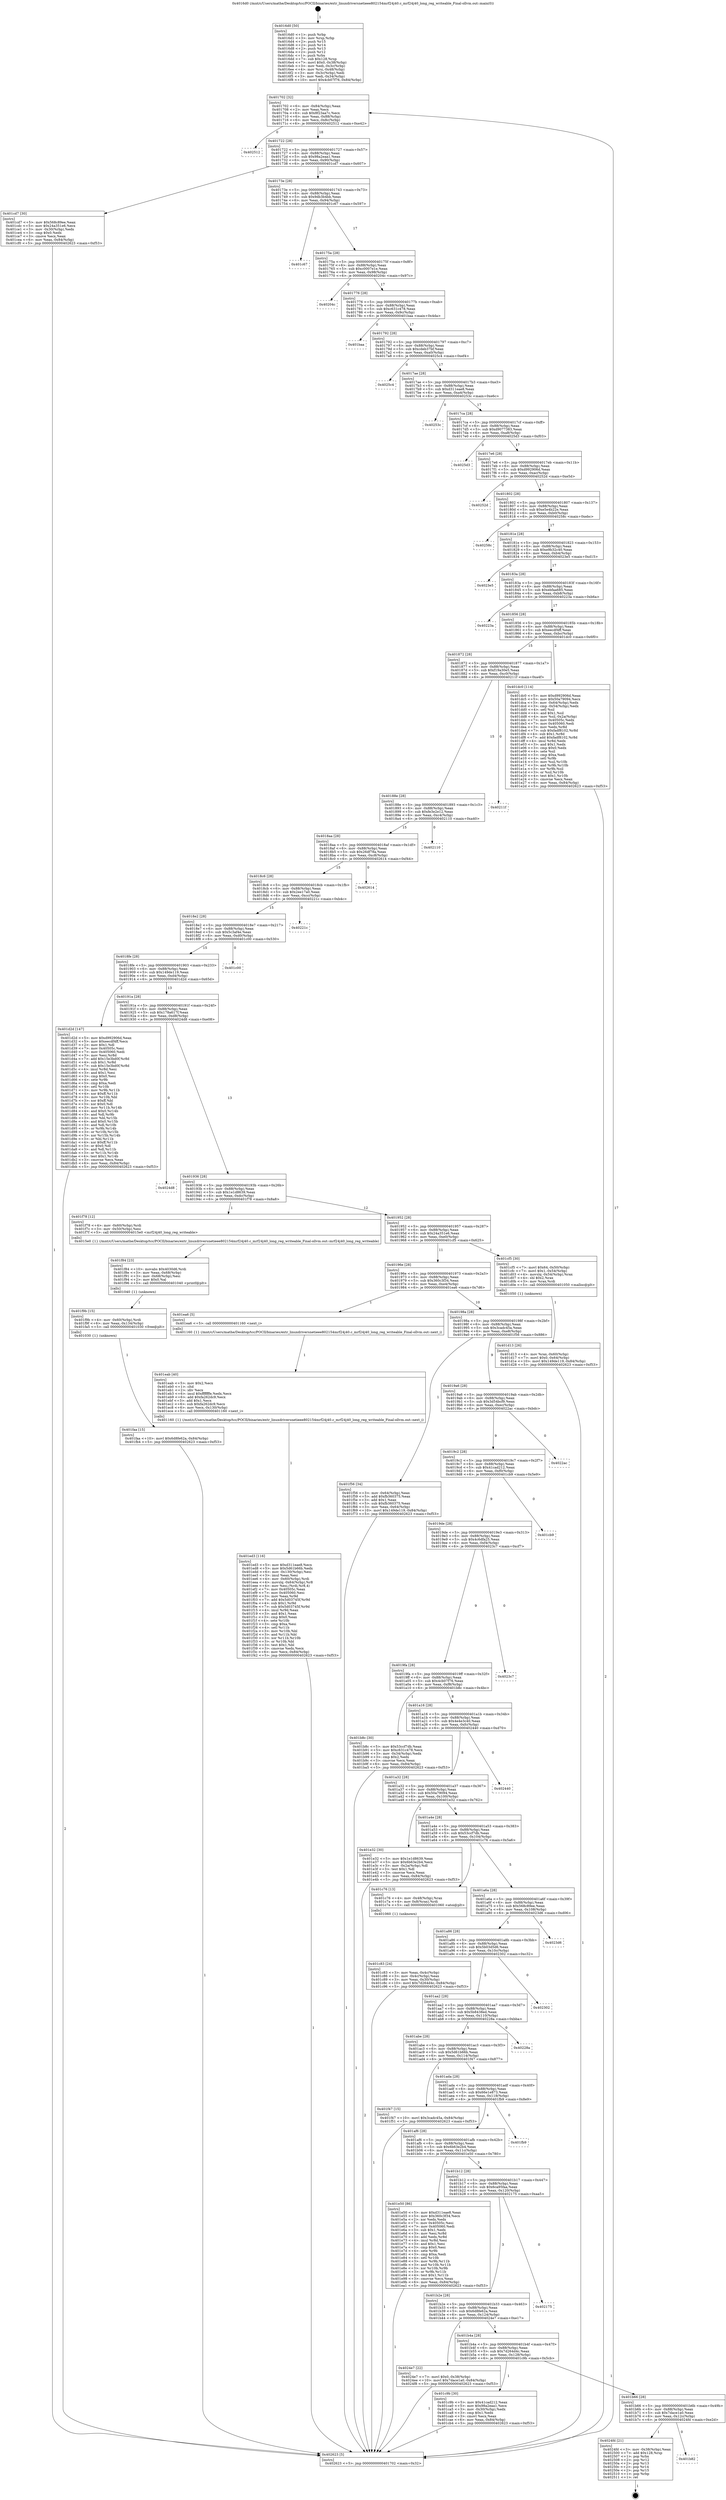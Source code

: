 digraph "0x4016d0" {
  label = "0x4016d0 (/mnt/c/Users/mathe/Desktop/tcc/POCII/binaries/extr_linuxdriversnetieee802154mrf24j40.c_mrf24j40_long_reg_writeable_Final-ollvm.out::main(0))"
  labelloc = "t"
  node[shape=record]

  Entry [label="",width=0.3,height=0.3,shape=circle,fillcolor=black,style=filled]
  "0x401702" [label="{
     0x401702 [32]\l
     | [instrs]\l
     &nbsp;&nbsp;0x401702 \<+6\>: mov -0x84(%rbp),%eax\l
     &nbsp;&nbsp;0x401708 \<+2\>: mov %eax,%ecx\l
     &nbsp;&nbsp;0x40170a \<+6\>: sub $0x8f23aa7c,%ecx\l
     &nbsp;&nbsp;0x401710 \<+6\>: mov %eax,-0x88(%rbp)\l
     &nbsp;&nbsp;0x401716 \<+6\>: mov %ecx,-0x8c(%rbp)\l
     &nbsp;&nbsp;0x40171c \<+6\>: je 0000000000402512 \<main+0xe42\>\l
  }"]
  "0x402512" [label="{
     0x402512\l
  }", style=dashed]
  "0x401722" [label="{
     0x401722 [28]\l
     | [instrs]\l
     &nbsp;&nbsp;0x401722 \<+5\>: jmp 0000000000401727 \<main+0x57\>\l
     &nbsp;&nbsp;0x401727 \<+6\>: mov -0x88(%rbp),%eax\l
     &nbsp;&nbsp;0x40172d \<+5\>: sub $0x98a2eaa1,%eax\l
     &nbsp;&nbsp;0x401732 \<+6\>: mov %eax,-0x90(%rbp)\l
     &nbsp;&nbsp;0x401738 \<+6\>: je 0000000000401cd7 \<main+0x607\>\l
  }"]
  Exit [label="",width=0.3,height=0.3,shape=circle,fillcolor=black,style=filled,peripheries=2]
  "0x401cd7" [label="{
     0x401cd7 [30]\l
     | [instrs]\l
     &nbsp;&nbsp;0x401cd7 \<+5\>: mov $0x568c89ee,%eax\l
     &nbsp;&nbsp;0x401cdc \<+5\>: mov $0x24a351e6,%ecx\l
     &nbsp;&nbsp;0x401ce1 \<+3\>: mov -0x30(%rbp),%edx\l
     &nbsp;&nbsp;0x401ce4 \<+3\>: cmp $0x0,%edx\l
     &nbsp;&nbsp;0x401ce7 \<+3\>: cmove %ecx,%eax\l
     &nbsp;&nbsp;0x401cea \<+6\>: mov %eax,-0x84(%rbp)\l
     &nbsp;&nbsp;0x401cf0 \<+5\>: jmp 0000000000402623 \<main+0xf53\>\l
  }"]
  "0x40173e" [label="{
     0x40173e [28]\l
     | [instrs]\l
     &nbsp;&nbsp;0x40173e \<+5\>: jmp 0000000000401743 \<main+0x73\>\l
     &nbsp;&nbsp;0x401743 \<+6\>: mov -0x88(%rbp),%eax\l
     &nbsp;&nbsp;0x401749 \<+5\>: sub $0x9db3b4bb,%eax\l
     &nbsp;&nbsp;0x40174e \<+6\>: mov %eax,-0x94(%rbp)\l
     &nbsp;&nbsp;0x401754 \<+6\>: je 0000000000401c67 \<main+0x597\>\l
  }"]
  "0x401b82" [label="{
     0x401b82\l
  }", style=dashed]
  "0x401c67" [label="{
     0x401c67\l
  }", style=dashed]
  "0x40175a" [label="{
     0x40175a [28]\l
     | [instrs]\l
     &nbsp;&nbsp;0x40175a \<+5\>: jmp 000000000040175f \<main+0x8f\>\l
     &nbsp;&nbsp;0x40175f \<+6\>: mov -0x88(%rbp),%eax\l
     &nbsp;&nbsp;0x401765 \<+5\>: sub $0xc0007e1e,%eax\l
     &nbsp;&nbsp;0x40176a \<+6\>: mov %eax,-0x98(%rbp)\l
     &nbsp;&nbsp;0x401770 \<+6\>: je 000000000040204c \<main+0x97c\>\l
  }"]
  "0x4024fd" [label="{
     0x4024fd [21]\l
     | [instrs]\l
     &nbsp;&nbsp;0x4024fd \<+3\>: mov -0x38(%rbp),%eax\l
     &nbsp;&nbsp;0x402500 \<+7\>: add $0x128,%rsp\l
     &nbsp;&nbsp;0x402507 \<+1\>: pop %rbx\l
     &nbsp;&nbsp;0x402508 \<+2\>: pop %r12\l
     &nbsp;&nbsp;0x40250a \<+2\>: pop %r13\l
     &nbsp;&nbsp;0x40250c \<+2\>: pop %r14\l
     &nbsp;&nbsp;0x40250e \<+2\>: pop %r15\l
     &nbsp;&nbsp;0x402510 \<+1\>: pop %rbp\l
     &nbsp;&nbsp;0x402511 \<+1\>: ret\l
  }"]
  "0x40204c" [label="{
     0x40204c\l
  }", style=dashed]
  "0x401776" [label="{
     0x401776 [28]\l
     | [instrs]\l
     &nbsp;&nbsp;0x401776 \<+5\>: jmp 000000000040177b \<main+0xab\>\l
     &nbsp;&nbsp;0x40177b \<+6\>: mov -0x88(%rbp),%eax\l
     &nbsp;&nbsp;0x401781 \<+5\>: sub $0xc631c478,%eax\l
     &nbsp;&nbsp;0x401786 \<+6\>: mov %eax,-0x9c(%rbp)\l
     &nbsp;&nbsp;0x40178c \<+6\>: je 0000000000401baa \<main+0x4da\>\l
  }"]
  "0x401faa" [label="{
     0x401faa [15]\l
     | [instrs]\l
     &nbsp;&nbsp;0x401faa \<+10\>: movl $0x6d8fe62a,-0x84(%rbp)\l
     &nbsp;&nbsp;0x401fb4 \<+5\>: jmp 0000000000402623 \<main+0xf53\>\l
  }"]
  "0x401baa" [label="{
     0x401baa\l
  }", style=dashed]
  "0x401792" [label="{
     0x401792 [28]\l
     | [instrs]\l
     &nbsp;&nbsp;0x401792 \<+5\>: jmp 0000000000401797 \<main+0xc7\>\l
     &nbsp;&nbsp;0x401797 \<+6\>: mov -0x88(%rbp),%eax\l
     &nbsp;&nbsp;0x40179d \<+5\>: sub $0xcdeb37bf,%eax\l
     &nbsp;&nbsp;0x4017a2 \<+6\>: mov %eax,-0xa0(%rbp)\l
     &nbsp;&nbsp;0x4017a8 \<+6\>: je 00000000004025c4 \<main+0xef4\>\l
  }"]
  "0x401f9b" [label="{
     0x401f9b [15]\l
     | [instrs]\l
     &nbsp;&nbsp;0x401f9b \<+4\>: mov -0x60(%rbp),%rdi\l
     &nbsp;&nbsp;0x401f9f \<+6\>: mov %eax,-0x134(%rbp)\l
     &nbsp;&nbsp;0x401fa5 \<+5\>: call 0000000000401030 \<free@plt\>\l
     | [calls]\l
     &nbsp;&nbsp;0x401030 \{1\} (unknown)\l
  }"]
  "0x4025c4" [label="{
     0x4025c4\l
  }", style=dashed]
  "0x4017ae" [label="{
     0x4017ae [28]\l
     | [instrs]\l
     &nbsp;&nbsp;0x4017ae \<+5\>: jmp 00000000004017b3 \<main+0xe3\>\l
     &nbsp;&nbsp;0x4017b3 \<+6\>: mov -0x88(%rbp),%eax\l
     &nbsp;&nbsp;0x4017b9 \<+5\>: sub $0xd311eae8,%eax\l
     &nbsp;&nbsp;0x4017be \<+6\>: mov %eax,-0xa4(%rbp)\l
     &nbsp;&nbsp;0x4017c4 \<+6\>: je 000000000040253c \<main+0xe6c\>\l
  }"]
  "0x401f84" [label="{
     0x401f84 [23]\l
     | [instrs]\l
     &nbsp;&nbsp;0x401f84 \<+10\>: movabs $0x4030d6,%rdi\l
     &nbsp;&nbsp;0x401f8e \<+3\>: mov %eax,-0x68(%rbp)\l
     &nbsp;&nbsp;0x401f91 \<+3\>: mov -0x68(%rbp),%esi\l
     &nbsp;&nbsp;0x401f94 \<+2\>: mov $0x0,%al\l
     &nbsp;&nbsp;0x401f96 \<+5\>: call 0000000000401040 \<printf@plt\>\l
     | [calls]\l
     &nbsp;&nbsp;0x401040 \{1\} (unknown)\l
  }"]
  "0x40253c" [label="{
     0x40253c\l
  }", style=dashed]
  "0x4017ca" [label="{
     0x4017ca [28]\l
     | [instrs]\l
     &nbsp;&nbsp;0x4017ca \<+5\>: jmp 00000000004017cf \<main+0xff\>\l
     &nbsp;&nbsp;0x4017cf \<+6\>: mov -0x88(%rbp),%eax\l
     &nbsp;&nbsp;0x4017d5 \<+5\>: sub $0xd9077383,%eax\l
     &nbsp;&nbsp;0x4017da \<+6\>: mov %eax,-0xa8(%rbp)\l
     &nbsp;&nbsp;0x4017e0 \<+6\>: je 00000000004025d3 \<main+0xf03\>\l
  }"]
  "0x401ed3" [label="{
     0x401ed3 [116]\l
     | [instrs]\l
     &nbsp;&nbsp;0x401ed3 \<+5\>: mov $0xd311eae8,%ecx\l
     &nbsp;&nbsp;0x401ed8 \<+5\>: mov $0x5d61b66b,%edx\l
     &nbsp;&nbsp;0x401edd \<+6\>: mov -0x130(%rbp),%esi\l
     &nbsp;&nbsp;0x401ee3 \<+3\>: imul %eax,%esi\l
     &nbsp;&nbsp;0x401ee6 \<+4\>: mov -0x60(%rbp),%rdi\l
     &nbsp;&nbsp;0x401eea \<+4\>: movslq -0x64(%rbp),%r8\l
     &nbsp;&nbsp;0x401eee \<+4\>: mov %esi,(%rdi,%r8,4)\l
     &nbsp;&nbsp;0x401ef2 \<+7\>: mov 0x40505c,%eax\l
     &nbsp;&nbsp;0x401ef9 \<+7\>: mov 0x405060,%esi\l
     &nbsp;&nbsp;0x401f00 \<+3\>: mov %eax,%r9d\l
     &nbsp;&nbsp;0x401f03 \<+7\>: add $0x5d03745f,%r9d\l
     &nbsp;&nbsp;0x401f0a \<+4\>: sub $0x1,%r9d\l
     &nbsp;&nbsp;0x401f0e \<+7\>: sub $0x5d03745f,%r9d\l
     &nbsp;&nbsp;0x401f15 \<+4\>: imul %r9d,%eax\l
     &nbsp;&nbsp;0x401f19 \<+3\>: and $0x1,%eax\l
     &nbsp;&nbsp;0x401f1c \<+3\>: cmp $0x0,%eax\l
     &nbsp;&nbsp;0x401f1f \<+4\>: sete %r10b\l
     &nbsp;&nbsp;0x401f23 \<+3\>: cmp $0xa,%esi\l
     &nbsp;&nbsp;0x401f26 \<+4\>: setl %r11b\l
     &nbsp;&nbsp;0x401f2a \<+3\>: mov %r10b,%bl\l
     &nbsp;&nbsp;0x401f2d \<+3\>: and %r11b,%bl\l
     &nbsp;&nbsp;0x401f30 \<+3\>: xor %r11b,%r10b\l
     &nbsp;&nbsp;0x401f33 \<+3\>: or %r10b,%bl\l
     &nbsp;&nbsp;0x401f36 \<+3\>: test $0x1,%bl\l
     &nbsp;&nbsp;0x401f39 \<+3\>: cmovne %edx,%ecx\l
     &nbsp;&nbsp;0x401f3c \<+6\>: mov %ecx,-0x84(%rbp)\l
     &nbsp;&nbsp;0x401f42 \<+5\>: jmp 0000000000402623 \<main+0xf53\>\l
  }"]
  "0x4025d3" [label="{
     0x4025d3\l
  }", style=dashed]
  "0x4017e6" [label="{
     0x4017e6 [28]\l
     | [instrs]\l
     &nbsp;&nbsp;0x4017e6 \<+5\>: jmp 00000000004017eb \<main+0x11b\>\l
     &nbsp;&nbsp;0x4017eb \<+6\>: mov -0x88(%rbp),%eax\l
     &nbsp;&nbsp;0x4017f1 \<+5\>: sub $0xd992906d,%eax\l
     &nbsp;&nbsp;0x4017f6 \<+6\>: mov %eax,-0xac(%rbp)\l
     &nbsp;&nbsp;0x4017fc \<+6\>: je 000000000040252d \<main+0xe5d\>\l
  }"]
  "0x401eab" [label="{
     0x401eab [40]\l
     | [instrs]\l
     &nbsp;&nbsp;0x401eab \<+5\>: mov $0x2,%ecx\l
     &nbsp;&nbsp;0x401eb0 \<+1\>: cltd\l
     &nbsp;&nbsp;0x401eb1 \<+2\>: idiv %ecx\l
     &nbsp;&nbsp;0x401eb3 \<+6\>: imul $0xfffffffe,%edx,%ecx\l
     &nbsp;&nbsp;0x401eb9 \<+6\>: add $0xfa262dc9,%ecx\l
     &nbsp;&nbsp;0x401ebf \<+3\>: add $0x1,%ecx\l
     &nbsp;&nbsp;0x401ec2 \<+6\>: sub $0xfa262dc9,%ecx\l
     &nbsp;&nbsp;0x401ec8 \<+6\>: mov %ecx,-0x130(%rbp)\l
     &nbsp;&nbsp;0x401ece \<+5\>: call 0000000000401160 \<next_i\>\l
     | [calls]\l
     &nbsp;&nbsp;0x401160 \{1\} (/mnt/c/Users/mathe/Desktop/tcc/POCII/binaries/extr_linuxdriversnetieee802154mrf24j40.c_mrf24j40_long_reg_writeable_Final-ollvm.out::next_i)\l
  }"]
  "0x40252d" [label="{
     0x40252d\l
  }", style=dashed]
  "0x401802" [label="{
     0x401802 [28]\l
     | [instrs]\l
     &nbsp;&nbsp;0x401802 \<+5\>: jmp 0000000000401807 \<main+0x137\>\l
     &nbsp;&nbsp;0x401807 \<+6\>: mov -0x88(%rbp),%eax\l
     &nbsp;&nbsp;0x40180d \<+5\>: sub $0xe5e4b22e,%eax\l
     &nbsp;&nbsp;0x401812 \<+6\>: mov %eax,-0xb0(%rbp)\l
     &nbsp;&nbsp;0x401818 \<+6\>: je 000000000040258c \<main+0xebc\>\l
  }"]
  "0x401d13" [label="{
     0x401d13 [26]\l
     | [instrs]\l
     &nbsp;&nbsp;0x401d13 \<+4\>: mov %rax,-0x60(%rbp)\l
     &nbsp;&nbsp;0x401d17 \<+7\>: movl $0x0,-0x64(%rbp)\l
     &nbsp;&nbsp;0x401d1e \<+10\>: movl $0x149de119,-0x84(%rbp)\l
     &nbsp;&nbsp;0x401d28 \<+5\>: jmp 0000000000402623 \<main+0xf53\>\l
  }"]
  "0x40258c" [label="{
     0x40258c\l
  }", style=dashed]
  "0x40181e" [label="{
     0x40181e [28]\l
     | [instrs]\l
     &nbsp;&nbsp;0x40181e \<+5\>: jmp 0000000000401823 \<main+0x153\>\l
     &nbsp;&nbsp;0x401823 \<+6\>: mov -0x88(%rbp),%eax\l
     &nbsp;&nbsp;0x401829 \<+5\>: sub $0xe9b32c40,%eax\l
     &nbsp;&nbsp;0x40182e \<+6\>: mov %eax,-0xb4(%rbp)\l
     &nbsp;&nbsp;0x401834 \<+6\>: je 00000000004023e5 \<main+0xd15\>\l
  }"]
  "0x401b66" [label="{
     0x401b66 [28]\l
     | [instrs]\l
     &nbsp;&nbsp;0x401b66 \<+5\>: jmp 0000000000401b6b \<main+0x49b\>\l
     &nbsp;&nbsp;0x401b6b \<+6\>: mov -0x88(%rbp),%eax\l
     &nbsp;&nbsp;0x401b71 \<+5\>: sub $0x7dace1a0,%eax\l
     &nbsp;&nbsp;0x401b76 \<+6\>: mov %eax,-0x12c(%rbp)\l
     &nbsp;&nbsp;0x401b7c \<+6\>: je 00000000004024fd \<main+0xe2d\>\l
  }"]
  "0x4023e5" [label="{
     0x4023e5\l
  }", style=dashed]
  "0x40183a" [label="{
     0x40183a [28]\l
     | [instrs]\l
     &nbsp;&nbsp;0x40183a \<+5\>: jmp 000000000040183f \<main+0x16f\>\l
     &nbsp;&nbsp;0x40183f \<+6\>: mov -0x88(%rbp),%eax\l
     &nbsp;&nbsp;0x401845 \<+5\>: sub $0xebfaa685,%eax\l
     &nbsp;&nbsp;0x40184a \<+6\>: mov %eax,-0xb8(%rbp)\l
     &nbsp;&nbsp;0x401850 \<+6\>: je 000000000040223a \<main+0xb6a\>\l
  }"]
  "0x401c9b" [label="{
     0x401c9b [30]\l
     | [instrs]\l
     &nbsp;&nbsp;0x401c9b \<+5\>: mov $0x41cad212,%eax\l
     &nbsp;&nbsp;0x401ca0 \<+5\>: mov $0x98a2eaa1,%ecx\l
     &nbsp;&nbsp;0x401ca5 \<+3\>: mov -0x30(%rbp),%edx\l
     &nbsp;&nbsp;0x401ca8 \<+3\>: cmp $0x1,%edx\l
     &nbsp;&nbsp;0x401cab \<+3\>: cmovl %ecx,%eax\l
     &nbsp;&nbsp;0x401cae \<+6\>: mov %eax,-0x84(%rbp)\l
     &nbsp;&nbsp;0x401cb4 \<+5\>: jmp 0000000000402623 \<main+0xf53\>\l
  }"]
  "0x40223a" [label="{
     0x40223a\l
  }", style=dashed]
  "0x401856" [label="{
     0x401856 [28]\l
     | [instrs]\l
     &nbsp;&nbsp;0x401856 \<+5\>: jmp 000000000040185b \<main+0x18b\>\l
     &nbsp;&nbsp;0x40185b \<+6\>: mov -0x88(%rbp),%eax\l
     &nbsp;&nbsp;0x401861 \<+5\>: sub $0xeecdf4ff,%eax\l
     &nbsp;&nbsp;0x401866 \<+6\>: mov %eax,-0xbc(%rbp)\l
     &nbsp;&nbsp;0x40186c \<+6\>: je 0000000000401dc0 \<main+0x6f0\>\l
  }"]
  "0x401b4a" [label="{
     0x401b4a [28]\l
     | [instrs]\l
     &nbsp;&nbsp;0x401b4a \<+5\>: jmp 0000000000401b4f \<main+0x47f\>\l
     &nbsp;&nbsp;0x401b4f \<+6\>: mov -0x88(%rbp),%eax\l
     &nbsp;&nbsp;0x401b55 \<+5\>: sub $0x7d264d4c,%eax\l
     &nbsp;&nbsp;0x401b5a \<+6\>: mov %eax,-0x128(%rbp)\l
     &nbsp;&nbsp;0x401b60 \<+6\>: je 0000000000401c9b \<main+0x5cb\>\l
  }"]
  "0x401dc0" [label="{
     0x401dc0 [114]\l
     | [instrs]\l
     &nbsp;&nbsp;0x401dc0 \<+5\>: mov $0xd992906d,%eax\l
     &nbsp;&nbsp;0x401dc5 \<+5\>: mov $0x50a79094,%ecx\l
     &nbsp;&nbsp;0x401dca \<+3\>: mov -0x64(%rbp),%edx\l
     &nbsp;&nbsp;0x401dcd \<+3\>: cmp -0x54(%rbp),%edx\l
     &nbsp;&nbsp;0x401dd0 \<+4\>: setl %sil\l
     &nbsp;&nbsp;0x401dd4 \<+4\>: and $0x1,%sil\l
     &nbsp;&nbsp;0x401dd8 \<+4\>: mov %sil,-0x2a(%rbp)\l
     &nbsp;&nbsp;0x401ddc \<+7\>: mov 0x40505c,%edx\l
     &nbsp;&nbsp;0x401de3 \<+7\>: mov 0x405060,%edi\l
     &nbsp;&nbsp;0x401dea \<+3\>: mov %edx,%r8d\l
     &nbsp;&nbsp;0x401ded \<+7\>: sub $0xfadf8102,%r8d\l
     &nbsp;&nbsp;0x401df4 \<+4\>: sub $0x1,%r8d\l
     &nbsp;&nbsp;0x401df8 \<+7\>: add $0xfadf8102,%r8d\l
     &nbsp;&nbsp;0x401dff \<+4\>: imul %r8d,%edx\l
     &nbsp;&nbsp;0x401e03 \<+3\>: and $0x1,%edx\l
     &nbsp;&nbsp;0x401e06 \<+3\>: cmp $0x0,%edx\l
     &nbsp;&nbsp;0x401e09 \<+4\>: sete %sil\l
     &nbsp;&nbsp;0x401e0d \<+3\>: cmp $0xa,%edi\l
     &nbsp;&nbsp;0x401e10 \<+4\>: setl %r9b\l
     &nbsp;&nbsp;0x401e14 \<+3\>: mov %sil,%r10b\l
     &nbsp;&nbsp;0x401e17 \<+3\>: and %r9b,%r10b\l
     &nbsp;&nbsp;0x401e1a \<+3\>: xor %r9b,%sil\l
     &nbsp;&nbsp;0x401e1d \<+3\>: or %sil,%r10b\l
     &nbsp;&nbsp;0x401e20 \<+4\>: test $0x1,%r10b\l
     &nbsp;&nbsp;0x401e24 \<+3\>: cmovne %ecx,%eax\l
     &nbsp;&nbsp;0x401e27 \<+6\>: mov %eax,-0x84(%rbp)\l
     &nbsp;&nbsp;0x401e2d \<+5\>: jmp 0000000000402623 \<main+0xf53\>\l
  }"]
  "0x401872" [label="{
     0x401872 [28]\l
     | [instrs]\l
     &nbsp;&nbsp;0x401872 \<+5\>: jmp 0000000000401877 \<main+0x1a7\>\l
     &nbsp;&nbsp;0x401877 \<+6\>: mov -0x88(%rbp),%eax\l
     &nbsp;&nbsp;0x40187d \<+5\>: sub $0xf19a30e5,%eax\l
     &nbsp;&nbsp;0x401882 \<+6\>: mov %eax,-0xc0(%rbp)\l
     &nbsp;&nbsp;0x401888 \<+6\>: je 000000000040211f \<main+0xa4f\>\l
  }"]
  "0x4024e7" [label="{
     0x4024e7 [22]\l
     | [instrs]\l
     &nbsp;&nbsp;0x4024e7 \<+7\>: movl $0x0,-0x38(%rbp)\l
     &nbsp;&nbsp;0x4024ee \<+10\>: movl $0x7dace1a0,-0x84(%rbp)\l
     &nbsp;&nbsp;0x4024f8 \<+5\>: jmp 0000000000402623 \<main+0xf53\>\l
  }"]
  "0x40211f" [label="{
     0x40211f\l
  }", style=dashed]
  "0x40188e" [label="{
     0x40188e [28]\l
     | [instrs]\l
     &nbsp;&nbsp;0x40188e \<+5\>: jmp 0000000000401893 \<main+0x1c3\>\l
     &nbsp;&nbsp;0x401893 \<+6\>: mov -0x88(%rbp),%eax\l
     &nbsp;&nbsp;0x401899 \<+5\>: sub $0xfe3e2e12,%eax\l
     &nbsp;&nbsp;0x40189e \<+6\>: mov %eax,-0xc4(%rbp)\l
     &nbsp;&nbsp;0x4018a4 \<+6\>: je 0000000000402110 \<main+0xa40\>\l
  }"]
  "0x401b2e" [label="{
     0x401b2e [28]\l
     | [instrs]\l
     &nbsp;&nbsp;0x401b2e \<+5\>: jmp 0000000000401b33 \<main+0x463\>\l
     &nbsp;&nbsp;0x401b33 \<+6\>: mov -0x88(%rbp),%eax\l
     &nbsp;&nbsp;0x401b39 \<+5\>: sub $0x6d8fe62a,%eax\l
     &nbsp;&nbsp;0x401b3e \<+6\>: mov %eax,-0x124(%rbp)\l
     &nbsp;&nbsp;0x401b44 \<+6\>: je 00000000004024e7 \<main+0xe17\>\l
  }"]
  "0x402110" [label="{
     0x402110\l
  }", style=dashed]
  "0x4018aa" [label="{
     0x4018aa [28]\l
     | [instrs]\l
     &nbsp;&nbsp;0x4018aa \<+5\>: jmp 00000000004018af \<main+0x1df\>\l
     &nbsp;&nbsp;0x4018af \<+6\>: mov -0x88(%rbp),%eax\l
     &nbsp;&nbsp;0x4018b5 \<+5\>: sub $0x26df78a,%eax\l
     &nbsp;&nbsp;0x4018ba \<+6\>: mov %eax,-0xc8(%rbp)\l
     &nbsp;&nbsp;0x4018c0 \<+6\>: je 0000000000402614 \<main+0xf44\>\l
  }"]
  "0x402175" [label="{
     0x402175\l
  }", style=dashed]
  "0x402614" [label="{
     0x402614\l
  }", style=dashed]
  "0x4018c6" [label="{
     0x4018c6 [28]\l
     | [instrs]\l
     &nbsp;&nbsp;0x4018c6 \<+5\>: jmp 00000000004018cb \<main+0x1fb\>\l
     &nbsp;&nbsp;0x4018cb \<+6\>: mov -0x88(%rbp),%eax\l
     &nbsp;&nbsp;0x4018d1 \<+5\>: sub $0x2ee17a0,%eax\l
     &nbsp;&nbsp;0x4018d6 \<+6\>: mov %eax,-0xcc(%rbp)\l
     &nbsp;&nbsp;0x4018dc \<+6\>: je 000000000040221c \<main+0xb4c\>\l
  }"]
  "0x401b12" [label="{
     0x401b12 [28]\l
     | [instrs]\l
     &nbsp;&nbsp;0x401b12 \<+5\>: jmp 0000000000401b17 \<main+0x447\>\l
     &nbsp;&nbsp;0x401b17 \<+6\>: mov -0x88(%rbp),%eax\l
     &nbsp;&nbsp;0x401b1d \<+5\>: sub $0x6ca95faa,%eax\l
     &nbsp;&nbsp;0x401b22 \<+6\>: mov %eax,-0x120(%rbp)\l
     &nbsp;&nbsp;0x401b28 \<+6\>: je 0000000000402175 \<main+0xaa5\>\l
  }"]
  "0x40221c" [label="{
     0x40221c\l
  }", style=dashed]
  "0x4018e2" [label="{
     0x4018e2 [28]\l
     | [instrs]\l
     &nbsp;&nbsp;0x4018e2 \<+5\>: jmp 00000000004018e7 \<main+0x217\>\l
     &nbsp;&nbsp;0x4018e7 \<+6\>: mov -0x88(%rbp),%eax\l
     &nbsp;&nbsp;0x4018ed \<+5\>: sub $0x5c3af4e,%eax\l
     &nbsp;&nbsp;0x4018f2 \<+6\>: mov %eax,-0xd0(%rbp)\l
     &nbsp;&nbsp;0x4018f8 \<+6\>: je 0000000000401c00 \<main+0x530\>\l
  }"]
  "0x401e50" [label="{
     0x401e50 [86]\l
     | [instrs]\l
     &nbsp;&nbsp;0x401e50 \<+5\>: mov $0xd311eae8,%eax\l
     &nbsp;&nbsp;0x401e55 \<+5\>: mov $0x360c3f34,%ecx\l
     &nbsp;&nbsp;0x401e5a \<+2\>: xor %edx,%edx\l
     &nbsp;&nbsp;0x401e5c \<+7\>: mov 0x40505c,%esi\l
     &nbsp;&nbsp;0x401e63 \<+7\>: mov 0x405060,%edi\l
     &nbsp;&nbsp;0x401e6a \<+3\>: sub $0x1,%edx\l
     &nbsp;&nbsp;0x401e6d \<+3\>: mov %esi,%r8d\l
     &nbsp;&nbsp;0x401e70 \<+3\>: add %edx,%r8d\l
     &nbsp;&nbsp;0x401e73 \<+4\>: imul %r8d,%esi\l
     &nbsp;&nbsp;0x401e77 \<+3\>: and $0x1,%esi\l
     &nbsp;&nbsp;0x401e7a \<+3\>: cmp $0x0,%esi\l
     &nbsp;&nbsp;0x401e7d \<+4\>: sete %r9b\l
     &nbsp;&nbsp;0x401e81 \<+3\>: cmp $0xa,%edi\l
     &nbsp;&nbsp;0x401e84 \<+4\>: setl %r10b\l
     &nbsp;&nbsp;0x401e88 \<+3\>: mov %r9b,%r11b\l
     &nbsp;&nbsp;0x401e8b \<+3\>: and %r10b,%r11b\l
     &nbsp;&nbsp;0x401e8e \<+3\>: xor %r10b,%r9b\l
     &nbsp;&nbsp;0x401e91 \<+3\>: or %r9b,%r11b\l
     &nbsp;&nbsp;0x401e94 \<+4\>: test $0x1,%r11b\l
     &nbsp;&nbsp;0x401e98 \<+3\>: cmovne %ecx,%eax\l
     &nbsp;&nbsp;0x401e9b \<+6\>: mov %eax,-0x84(%rbp)\l
     &nbsp;&nbsp;0x401ea1 \<+5\>: jmp 0000000000402623 \<main+0xf53\>\l
  }"]
  "0x401c00" [label="{
     0x401c00\l
  }", style=dashed]
  "0x4018fe" [label="{
     0x4018fe [28]\l
     | [instrs]\l
     &nbsp;&nbsp;0x4018fe \<+5\>: jmp 0000000000401903 \<main+0x233\>\l
     &nbsp;&nbsp;0x401903 \<+6\>: mov -0x88(%rbp),%eax\l
     &nbsp;&nbsp;0x401909 \<+5\>: sub $0x149de119,%eax\l
     &nbsp;&nbsp;0x40190e \<+6\>: mov %eax,-0xd4(%rbp)\l
     &nbsp;&nbsp;0x401914 \<+6\>: je 0000000000401d2d \<main+0x65d\>\l
  }"]
  "0x401af6" [label="{
     0x401af6 [28]\l
     | [instrs]\l
     &nbsp;&nbsp;0x401af6 \<+5\>: jmp 0000000000401afb \<main+0x42b\>\l
     &nbsp;&nbsp;0x401afb \<+6\>: mov -0x88(%rbp),%eax\l
     &nbsp;&nbsp;0x401b01 \<+5\>: sub $0x6b63e2b4,%eax\l
     &nbsp;&nbsp;0x401b06 \<+6\>: mov %eax,-0x11c(%rbp)\l
     &nbsp;&nbsp;0x401b0c \<+6\>: je 0000000000401e50 \<main+0x780\>\l
  }"]
  "0x401d2d" [label="{
     0x401d2d [147]\l
     | [instrs]\l
     &nbsp;&nbsp;0x401d2d \<+5\>: mov $0xd992906d,%eax\l
     &nbsp;&nbsp;0x401d32 \<+5\>: mov $0xeecdf4ff,%ecx\l
     &nbsp;&nbsp;0x401d37 \<+2\>: mov $0x1,%dl\l
     &nbsp;&nbsp;0x401d39 \<+7\>: mov 0x40505c,%esi\l
     &nbsp;&nbsp;0x401d40 \<+7\>: mov 0x405060,%edi\l
     &nbsp;&nbsp;0x401d47 \<+3\>: mov %esi,%r8d\l
     &nbsp;&nbsp;0x401d4a \<+7\>: add $0x15e3bd0f,%r8d\l
     &nbsp;&nbsp;0x401d51 \<+4\>: sub $0x1,%r8d\l
     &nbsp;&nbsp;0x401d55 \<+7\>: sub $0x15e3bd0f,%r8d\l
     &nbsp;&nbsp;0x401d5c \<+4\>: imul %r8d,%esi\l
     &nbsp;&nbsp;0x401d60 \<+3\>: and $0x1,%esi\l
     &nbsp;&nbsp;0x401d63 \<+3\>: cmp $0x0,%esi\l
     &nbsp;&nbsp;0x401d66 \<+4\>: sete %r9b\l
     &nbsp;&nbsp;0x401d6a \<+3\>: cmp $0xa,%edi\l
     &nbsp;&nbsp;0x401d6d \<+4\>: setl %r10b\l
     &nbsp;&nbsp;0x401d71 \<+3\>: mov %r9b,%r11b\l
     &nbsp;&nbsp;0x401d74 \<+4\>: xor $0xff,%r11b\l
     &nbsp;&nbsp;0x401d78 \<+3\>: mov %r10b,%bl\l
     &nbsp;&nbsp;0x401d7b \<+3\>: xor $0xff,%bl\l
     &nbsp;&nbsp;0x401d7e \<+3\>: xor $0x0,%dl\l
     &nbsp;&nbsp;0x401d81 \<+3\>: mov %r11b,%r14b\l
     &nbsp;&nbsp;0x401d84 \<+4\>: and $0x0,%r14b\l
     &nbsp;&nbsp;0x401d88 \<+3\>: and %dl,%r9b\l
     &nbsp;&nbsp;0x401d8b \<+3\>: mov %bl,%r15b\l
     &nbsp;&nbsp;0x401d8e \<+4\>: and $0x0,%r15b\l
     &nbsp;&nbsp;0x401d92 \<+3\>: and %dl,%r10b\l
     &nbsp;&nbsp;0x401d95 \<+3\>: or %r9b,%r14b\l
     &nbsp;&nbsp;0x401d98 \<+3\>: or %r10b,%r15b\l
     &nbsp;&nbsp;0x401d9b \<+3\>: xor %r15b,%r14b\l
     &nbsp;&nbsp;0x401d9e \<+3\>: or %bl,%r11b\l
     &nbsp;&nbsp;0x401da1 \<+4\>: xor $0xff,%r11b\l
     &nbsp;&nbsp;0x401da5 \<+3\>: or $0x0,%dl\l
     &nbsp;&nbsp;0x401da8 \<+3\>: and %dl,%r11b\l
     &nbsp;&nbsp;0x401dab \<+3\>: or %r11b,%r14b\l
     &nbsp;&nbsp;0x401dae \<+4\>: test $0x1,%r14b\l
     &nbsp;&nbsp;0x401db2 \<+3\>: cmovne %ecx,%eax\l
     &nbsp;&nbsp;0x401db5 \<+6\>: mov %eax,-0x84(%rbp)\l
     &nbsp;&nbsp;0x401dbb \<+5\>: jmp 0000000000402623 \<main+0xf53\>\l
  }"]
  "0x40191a" [label="{
     0x40191a [28]\l
     | [instrs]\l
     &nbsp;&nbsp;0x40191a \<+5\>: jmp 000000000040191f \<main+0x24f\>\l
     &nbsp;&nbsp;0x40191f \<+6\>: mov -0x88(%rbp),%eax\l
     &nbsp;&nbsp;0x401925 \<+5\>: sub $0x178a617f,%eax\l
     &nbsp;&nbsp;0x40192a \<+6\>: mov %eax,-0xd8(%rbp)\l
     &nbsp;&nbsp;0x401930 \<+6\>: je 00000000004024d8 \<main+0xe08\>\l
  }"]
  "0x401fb9" [label="{
     0x401fb9\l
  }", style=dashed]
  "0x4024d8" [label="{
     0x4024d8\l
  }", style=dashed]
  "0x401936" [label="{
     0x401936 [28]\l
     | [instrs]\l
     &nbsp;&nbsp;0x401936 \<+5\>: jmp 000000000040193b \<main+0x26b\>\l
     &nbsp;&nbsp;0x40193b \<+6\>: mov -0x88(%rbp),%eax\l
     &nbsp;&nbsp;0x401941 \<+5\>: sub $0x1e1d8639,%eax\l
     &nbsp;&nbsp;0x401946 \<+6\>: mov %eax,-0xdc(%rbp)\l
     &nbsp;&nbsp;0x40194c \<+6\>: je 0000000000401f78 \<main+0x8a8\>\l
  }"]
  "0x401ada" [label="{
     0x401ada [28]\l
     | [instrs]\l
     &nbsp;&nbsp;0x401ada \<+5\>: jmp 0000000000401adf \<main+0x40f\>\l
     &nbsp;&nbsp;0x401adf \<+6\>: mov -0x88(%rbp),%eax\l
     &nbsp;&nbsp;0x401ae5 \<+5\>: sub $0x66e1e873,%eax\l
     &nbsp;&nbsp;0x401aea \<+6\>: mov %eax,-0x118(%rbp)\l
     &nbsp;&nbsp;0x401af0 \<+6\>: je 0000000000401fb9 \<main+0x8e9\>\l
  }"]
  "0x401f78" [label="{
     0x401f78 [12]\l
     | [instrs]\l
     &nbsp;&nbsp;0x401f78 \<+4\>: mov -0x60(%rbp),%rdi\l
     &nbsp;&nbsp;0x401f7c \<+3\>: mov -0x50(%rbp),%esi\l
     &nbsp;&nbsp;0x401f7f \<+5\>: call 00000000004015e0 \<mrf24j40_long_reg_writeable\>\l
     | [calls]\l
     &nbsp;&nbsp;0x4015e0 \{1\} (/mnt/c/Users/mathe/Desktop/tcc/POCII/binaries/extr_linuxdriversnetieee802154mrf24j40.c_mrf24j40_long_reg_writeable_Final-ollvm.out::mrf24j40_long_reg_writeable)\l
  }"]
  "0x401952" [label="{
     0x401952 [28]\l
     | [instrs]\l
     &nbsp;&nbsp;0x401952 \<+5\>: jmp 0000000000401957 \<main+0x287\>\l
     &nbsp;&nbsp;0x401957 \<+6\>: mov -0x88(%rbp),%eax\l
     &nbsp;&nbsp;0x40195d \<+5\>: sub $0x24a351e6,%eax\l
     &nbsp;&nbsp;0x401962 \<+6\>: mov %eax,-0xe0(%rbp)\l
     &nbsp;&nbsp;0x401968 \<+6\>: je 0000000000401cf5 \<main+0x625\>\l
  }"]
  "0x401f47" [label="{
     0x401f47 [15]\l
     | [instrs]\l
     &nbsp;&nbsp;0x401f47 \<+10\>: movl $0x3cadc45a,-0x84(%rbp)\l
     &nbsp;&nbsp;0x401f51 \<+5\>: jmp 0000000000402623 \<main+0xf53\>\l
  }"]
  "0x401cf5" [label="{
     0x401cf5 [30]\l
     | [instrs]\l
     &nbsp;&nbsp;0x401cf5 \<+7\>: movl $0x64,-0x50(%rbp)\l
     &nbsp;&nbsp;0x401cfc \<+7\>: movl $0x1,-0x54(%rbp)\l
     &nbsp;&nbsp;0x401d03 \<+4\>: movslq -0x54(%rbp),%rax\l
     &nbsp;&nbsp;0x401d07 \<+4\>: shl $0x2,%rax\l
     &nbsp;&nbsp;0x401d0b \<+3\>: mov %rax,%rdi\l
     &nbsp;&nbsp;0x401d0e \<+5\>: call 0000000000401050 \<malloc@plt\>\l
     | [calls]\l
     &nbsp;&nbsp;0x401050 \{1\} (unknown)\l
  }"]
  "0x40196e" [label="{
     0x40196e [28]\l
     | [instrs]\l
     &nbsp;&nbsp;0x40196e \<+5\>: jmp 0000000000401973 \<main+0x2a3\>\l
     &nbsp;&nbsp;0x401973 \<+6\>: mov -0x88(%rbp),%eax\l
     &nbsp;&nbsp;0x401979 \<+5\>: sub $0x360c3f34,%eax\l
     &nbsp;&nbsp;0x40197e \<+6\>: mov %eax,-0xe4(%rbp)\l
     &nbsp;&nbsp;0x401984 \<+6\>: je 0000000000401ea6 \<main+0x7d6\>\l
  }"]
  "0x401abe" [label="{
     0x401abe [28]\l
     | [instrs]\l
     &nbsp;&nbsp;0x401abe \<+5\>: jmp 0000000000401ac3 \<main+0x3f3\>\l
     &nbsp;&nbsp;0x401ac3 \<+6\>: mov -0x88(%rbp),%eax\l
     &nbsp;&nbsp;0x401ac9 \<+5\>: sub $0x5d61b66b,%eax\l
     &nbsp;&nbsp;0x401ace \<+6\>: mov %eax,-0x114(%rbp)\l
     &nbsp;&nbsp;0x401ad4 \<+6\>: je 0000000000401f47 \<main+0x877\>\l
  }"]
  "0x401ea6" [label="{
     0x401ea6 [5]\l
     | [instrs]\l
     &nbsp;&nbsp;0x401ea6 \<+5\>: call 0000000000401160 \<next_i\>\l
     | [calls]\l
     &nbsp;&nbsp;0x401160 \{1\} (/mnt/c/Users/mathe/Desktop/tcc/POCII/binaries/extr_linuxdriversnetieee802154mrf24j40.c_mrf24j40_long_reg_writeable_Final-ollvm.out::next_i)\l
  }"]
  "0x40198a" [label="{
     0x40198a [28]\l
     | [instrs]\l
     &nbsp;&nbsp;0x40198a \<+5\>: jmp 000000000040198f \<main+0x2bf\>\l
     &nbsp;&nbsp;0x40198f \<+6\>: mov -0x88(%rbp),%eax\l
     &nbsp;&nbsp;0x401995 \<+5\>: sub $0x3cadc45a,%eax\l
     &nbsp;&nbsp;0x40199a \<+6\>: mov %eax,-0xe8(%rbp)\l
     &nbsp;&nbsp;0x4019a0 \<+6\>: je 0000000000401f56 \<main+0x886\>\l
  }"]
  "0x40228a" [label="{
     0x40228a\l
  }", style=dashed]
  "0x401f56" [label="{
     0x401f56 [34]\l
     | [instrs]\l
     &nbsp;&nbsp;0x401f56 \<+3\>: mov -0x64(%rbp),%eax\l
     &nbsp;&nbsp;0x401f59 \<+5\>: add $0xfb360375,%eax\l
     &nbsp;&nbsp;0x401f5e \<+3\>: add $0x1,%eax\l
     &nbsp;&nbsp;0x401f61 \<+5\>: sub $0xfb360375,%eax\l
     &nbsp;&nbsp;0x401f66 \<+3\>: mov %eax,-0x64(%rbp)\l
     &nbsp;&nbsp;0x401f69 \<+10\>: movl $0x149de119,-0x84(%rbp)\l
     &nbsp;&nbsp;0x401f73 \<+5\>: jmp 0000000000402623 \<main+0xf53\>\l
  }"]
  "0x4019a6" [label="{
     0x4019a6 [28]\l
     | [instrs]\l
     &nbsp;&nbsp;0x4019a6 \<+5\>: jmp 00000000004019ab \<main+0x2db\>\l
     &nbsp;&nbsp;0x4019ab \<+6\>: mov -0x88(%rbp),%eax\l
     &nbsp;&nbsp;0x4019b1 \<+5\>: sub $0x3d54bcf9,%eax\l
     &nbsp;&nbsp;0x4019b6 \<+6\>: mov %eax,-0xec(%rbp)\l
     &nbsp;&nbsp;0x4019bc \<+6\>: je 00000000004022ac \<main+0xbdc\>\l
  }"]
  "0x401aa2" [label="{
     0x401aa2 [28]\l
     | [instrs]\l
     &nbsp;&nbsp;0x401aa2 \<+5\>: jmp 0000000000401aa7 \<main+0x3d7\>\l
     &nbsp;&nbsp;0x401aa7 \<+6\>: mov -0x88(%rbp),%eax\l
     &nbsp;&nbsp;0x401aad \<+5\>: sub $0x5b8438ed,%eax\l
     &nbsp;&nbsp;0x401ab2 \<+6\>: mov %eax,-0x110(%rbp)\l
     &nbsp;&nbsp;0x401ab8 \<+6\>: je 000000000040228a \<main+0xbba\>\l
  }"]
  "0x4022ac" [label="{
     0x4022ac\l
  }", style=dashed]
  "0x4019c2" [label="{
     0x4019c2 [28]\l
     | [instrs]\l
     &nbsp;&nbsp;0x4019c2 \<+5\>: jmp 00000000004019c7 \<main+0x2f7\>\l
     &nbsp;&nbsp;0x4019c7 \<+6\>: mov -0x88(%rbp),%eax\l
     &nbsp;&nbsp;0x4019cd \<+5\>: sub $0x41cad212,%eax\l
     &nbsp;&nbsp;0x4019d2 \<+6\>: mov %eax,-0xf0(%rbp)\l
     &nbsp;&nbsp;0x4019d8 \<+6\>: je 0000000000401cb9 \<main+0x5e9\>\l
  }"]
  "0x402302" [label="{
     0x402302\l
  }", style=dashed]
  "0x401cb9" [label="{
     0x401cb9\l
  }", style=dashed]
  "0x4019de" [label="{
     0x4019de [28]\l
     | [instrs]\l
     &nbsp;&nbsp;0x4019de \<+5\>: jmp 00000000004019e3 \<main+0x313\>\l
     &nbsp;&nbsp;0x4019e3 \<+6\>: mov -0x88(%rbp),%eax\l
     &nbsp;&nbsp;0x4019e9 \<+5\>: sub $0x4c6dfa25,%eax\l
     &nbsp;&nbsp;0x4019ee \<+6\>: mov %eax,-0xf4(%rbp)\l
     &nbsp;&nbsp;0x4019f4 \<+6\>: je 00000000004023c7 \<main+0xcf7\>\l
  }"]
  "0x401a86" [label="{
     0x401a86 [28]\l
     | [instrs]\l
     &nbsp;&nbsp;0x401a86 \<+5\>: jmp 0000000000401a8b \<main+0x3bb\>\l
     &nbsp;&nbsp;0x401a8b \<+6\>: mov -0x88(%rbp),%eax\l
     &nbsp;&nbsp;0x401a91 \<+5\>: sub $0x5b03d5d6,%eax\l
     &nbsp;&nbsp;0x401a96 \<+6\>: mov %eax,-0x10c(%rbp)\l
     &nbsp;&nbsp;0x401a9c \<+6\>: je 0000000000402302 \<main+0xc32\>\l
  }"]
  "0x4023c7" [label="{
     0x4023c7\l
  }", style=dashed]
  "0x4019fa" [label="{
     0x4019fa [28]\l
     | [instrs]\l
     &nbsp;&nbsp;0x4019fa \<+5\>: jmp 00000000004019ff \<main+0x32f\>\l
     &nbsp;&nbsp;0x4019ff \<+6\>: mov -0x88(%rbp),%eax\l
     &nbsp;&nbsp;0x401a05 \<+5\>: sub $0x4cb07f76,%eax\l
     &nbsp;&nbsp;0x401a0a \<+6\>: mov %eax,-0xf8(%rbp)\l
     &nbsp;&nbsp;0x401a10 \<+6\>: je 0000000000401b8c \<main+0x4bc\>\l
  }"]
  "0x4023d6" [label="{
     0x4023d6\l
  }", style=dashed]
  "0x401b8c" [label="{
     0x401b8c [30]\l
     | [instrs]\l
     &nbsp;&nbsp;0x401b8c \<+5\>: mov $0x53ccf7db,%eax\l
     &nbsp;&nbsp;0x401b91 \<+5\>: mov $0xc631c478,%ecx\l
     &nbsp;&nbsp;0x401b96 \<+3\>: mov -0x34(%rbp),%edx\l
     &nbsp;&nbsp;0x401b99 \<+3\>: cmp $0x2,%edx\l
     &nbsp;&nbsp;0x401b9c \<+3\>: cmovne %ecx,%eax\l
     &nbsp;&nbsp;0x401b9f \<+6\>: mov %eax,-0x84(%rbp)\l
     &nbsp;&nbsp;0x401ba5 \<+5\>: jmp 0000000000402623 \<main+0xf53\>\l
  }"]
  "0x401a16" [label="{
     0x401a16 [28]\l
     | [instrs]\l
     &nbsp;&nbsp;0x401a16 \<+5\>: jmp 0000000000401a1b \<main+0x34b\>\l
     &nbsp;&nbsp;0x401a1b \<+6\>: mov -0x88(%rbp),%eax\l
     &nbsp;&nbsp;0x401a21 \<+5\>: sub $0x4e4e3c40,%eax\l
     &nbsp;&nbsp;0x401a26 \<+6\>: mov %eax,-0xfc(%rbp)\l
     &nbsp;&nbsp;0x401a2c \<+6\>: je 0000000000402440 \<main+0xd70\>\l
  }"]
  "0x402623" [label="{
     0x402623 [5]\l
     | [instrs]\l
     &nbsp;&nbsp;0x402623 \<+5\>: jmp 0000000000401702 \<main+0x32\>\l
  }"]
  "0x4016d0" [label="{
     0x4016d0 [50]\l
     | [instrs]\l
     &nbsp;&nbsp;0x4016d0 \<+1\>: push %rbp\l
     &nbsp;&nbsp;0x4016d1 \<+3\>: mov %rsp,%rbp\l
     &nbsp;&nbsp;0x4016d4 \<+2\>: push %r15\l
     &nbsp;&nbsp;0x4016d6 \<+2\>: push %r14\l
     &nbsp;&nbsp;0x4016d8 \<+2\>: push %r13\l
     &nbsp;&nbsp;0x4016da \<+2\>: push %r12\l
     &nbsp;&nbsp;0x4016dc \<+1\>: push %rbx\l
     &nbsp;&nbsp;0x4016dd \<+7\>: sub $0x128,%rsp\l
     &nbsp;&nbsp;0x4016e4 \<+7\>: movl $0x0,-0x38(%rbp)\l
     &nbsp;&nbsp;0x4016eb \<+3\>: mov %edi,-0x3c(%rbp)\l
     &nbsp;&nbsp;0x4016ee \<+4\>: mov %rsi,-0x48(%rbp)\l
     &nbsp;&nbsp;0x4016f2 \<+3\>: mov -0x3c(%rbp),%edi\l
     &nbsp;&nbsp;0x4016f5 \<+3\>: mov %edi,-0x34(%rbp)\l
     &nbsp;&nbsp;0x4016f8 \<+10\>: movl $0x4cb07f76,-0x84(%rbp)\l
  }"]
  "0x401c83" [label="{
     0x401c83 [24]\l
     | [instrs]\l
     &nbsp;&nbsp;0x401c83 \<+3\>: mov %eax,-0x4c(%rbp)\l
     &nbsp;&nbsp;0x401c86 \<+3\>: mov -0x4c(%rbp),%eax\l
     &nbsp;&nbsp;0x401c89 \<+3\>: mov %eax,-0x30(%rbp)\l
     &nbsp;&nbsp;0x401c8c \<+10\>: movl $0x7d264d4c,-0x84(%rbp)\l
     &nbsp;&nbsp;0x401c96 \<+5\>: jmp 0000000000402623 \<main+0xf53\>\l
  }"]
  "0x402440" [label="{
     0x402440\l
  }", style=dashed]
  "0x401a32" [label="{
     0x401a32 [28]\l
     | [instrs]\l
     &nbsp;&nbsp;0x401a32 \<+5\>: jmp 0000000000401a37 \<main+0x367\>\l
     &nbsp;&nbsp;0x401a37 \<+6\>: mov -0x88(%rbp),%eax\l
     &nbsp;&nbsp;0x401a3d \<+5\>: sub $0x50a79094,%eax\l
     &nbsp;&nbsp;0x401a42 \<+6\>: mov %eax,-0x100(%rbp)\l
     &nbsp;&nbsp;0x401a48 \<+6\>: je 0000000000401e32 \<main+0x762\>\l
  }"]
  "0x401a6a" [label="{
     0x401a6a [28]\l
     | [instrs]\l
     &nbsp;&nbsp;0x401a6a \<+5\>: jmp 0000000000401a6f \<main+0x39f\>\l
     &nbsp;&nbsp;0x401a6f \<+6\>: mov -0x88(%rbp),%eax\l
     &nbsp;&nbsp;0x401a75 \<+5\>: sub $0x568c89ee,%eax\l
     &nbsp;&nbsp;0x401a7a \<+6\>: mov %eax,-0x108(%rbp)\l
     &nbsp;&nbsp;0x401a80 \<+6\>: je 00000000004023d6 \<main+0xd06\>\l
  }"]
  "0x401e32" [label="{
     0x401e32 [30]\l
     | [instrs]\l
     &nbsp;&nbsp;0x401e32 \<+5\>: mov $0x1e1d8639,%eax\l
     &nbsp;&nbsp;0x401e37 \<+5\>: mov $0x6b63e2b4,%ecx\l
     &nbsp;&nbsp;0x401e3c \<+3\>: mov -0x2a(%rbp),%dl\l
     &nbsp;&nbsp;0x401e3f \<+3\>: test $0x1,%dl\l
     &nbsp;&nbsp;0x401e42 \<+3\>: cmovne %ecx,%eax\l
     &nbsp;&nbsp;0x401e45 \<+6\>: mov %eax,-0x84(%rbp)\l
     &nbsp;&nbsp;0x401e4b \<+5\>: jmp 0000000000402623 \<main+0xf53\>\l
  }"]
  "0x401a4e" [label="{
     0x401a4e [28]\l
     | [instrs]\l
     &nbsp;&nbsp;0x401a4e \<+5\>: jmp 0000000000401a53 \<main+0x383\>\l
     &nbsp;&nbsp;0x401a53 \<+6\>: mov -0x88(%rbp),%eax\l
     &nbsp;&nbsp;0x401a59 \<+5\>: sub $0x53ccf7db,%eax\l
     &nbsp;&nbsp;0x401a5e \<+6\>: mov %eax,-0x104(%rbp)\l
     &nbsp;&nbsp;0x401a64 \<+6\>: je 0000000000401c76 \<main+0x5a6\>\l
  }"]
  "0x401c76" [label="{
     0x401c76 [13]\l
     | [instrs]\l
     &nbsp;&nbsp;0x401c76 \<+4\>: mov -0x48(%rbp),%rax\l
     &nbsp;&nbsp;0x401c7a \<+4\>: mov 0x8(%rax),%rdi\l
     &nbsp;&nbsp;0x401c7e \<+5\>: call 0000000000401060 \<atoi@plt\>\l
     | [calls]\l
     &nbsp;&nbsp;0x401060 \{1\} (unknown)\l
  }"]
  Entry -> "0x4016d0" [label=" 1"]
  "0x401702" -> "0x402512" [label=" 0"]
  "0x401702" -> "0x401722" [label=" 18"]
  "0x4024fd" -> Exit [label=" 1"]
  "0x401722" -> "0x401cd7" [label=" 1"]
  "0x401722" -> "0x40173e" [label=" 17"]
  "0x401b66" -> "0x401b82" [label=" 0"]
  "0x40173e" -> "0x401c67" [label=" 0"]
  "0x40173e" -> "0x40175a" [label=" 17"]
  "0x401b66" -> "0x4024fd" [label=" 1"]
  "0x40175a" -> "0x40204c" [label=" 0"]
  "0x40175a" -> "0x401776" [label=" 17"]
  "0x4024e7" -> "0x402623" [label=" 1"]
  "0x401776" -> "0x401baa" [label=" 0"]
  "0x401776" -> "0x401792" [label=" 17"]
  "0x401faa" -> "0x402623" [label=" 1"]
  "0x401792" -> "0x4025c4" [label=" 0"]
  "0x401792" -> "0x4017ae" [label=" 17"]
  "0x401f9b" -> "0x401faa" [label=" 1"]
  "0x4017ae" -> "0x40253c" [label=" 0"]
  "0x4017ae" -> "0x4017ca" [label=" 17"]
  "0x401f84" -> "0x401f9b" [label=" 1"]
  "0x4017ca" -> "0x4025d3" [label=" 0"]
  "0x4017ca" -> "0x4017e6" [label=" 17"]
  "0x401f78" -> "0x401f84" [label=" 1"]
  "0x4017e6" -> "0x40252d" [label=" 0"]
  "0x4017e6" -> "0x401802" [label=" 17"]
  "0x401f56" -> "0x402623" [label=" 1"]
  "0x401802" -> "0x40258c" [label=" 0"]
  "0x401802" -> "0x40181e" [label=" 17"]
  "0x401f47" -> "0x402623" [label=" 1"]
  "0x40181e" -> "0x4023e5" [label=" 0"]
  "0x40181e" -> "0x40183a" [label=" 17"]
  "0x401ed3" -> "0x402623" [label=" 1"]
  "0x40183a" -> "0x40223a" [label=" 0"]
  "0x40183a" -> "0x401856" [label=" 17"]
  "0x401eab" -> "0x401ed3" [label=" 1"]
  "0x401856" -> "0x401dc0" [label=" 2"]
  "0x401856" -> "0x401872" [label=" 15"]
  "0x401e50" -> "0x402623" [label=" 1"]
  "0x401872" -> "0x40211f" [label=" 0"]
  "0x401872" -> "0x40188e" [label=" 15"]
  "0x401e32" -> "0x402623" [label=" 2"]
  "0x40188e" -> "0x402110" [label=" 0"]
  "0x40188e" -> "0x4018aa" [label=" 15"]
  "0x401d2d" -> "0x402623" [label=" 2"]
  "0x4018aa" -> "0x402614" [label=" 0"]
  "0x4018aa" -> "0x4018c6" [label=" 15"]
  "0x401d13" -> "0x402623" [label=" 1"]
  "0x4018c6" -> "0x40221c" [label=" 0"]
  "0x4018c6" -> "0x4018e2" [label=" 15"]
  "0x401cd7" -> "0x402623" [label=" 1"]
  "0x4018e2" -> "0x401c00" [label=" 0"]
  "0x4018e2" -> "0x4018fe" [label=" 15"]
  "0x401c9b" -> "0x402623" [label=" 1"]
  "0x4018fe" -> "0x401d2d" [label=" 2"]
  "0x4018fe" -> "0x40191a" [label=" 13"]
  "0x401b4a" -> "0x401c9b" [label=" 1"]
  "0x40191a" -> "0x4024d8" [label=" 0"]
  "0x40191a" -> "0x401936" [label=" 13"]
  "0x401ea6" -> "0x401eab" [label=" 1"]
  "0x401936" -> "0x401f78" [label=" 1"]
  "0x401936" -> "0x401952" [label=" 12"]
  "0x401b2e" -> "0x4024e7" [label=" 1"]
  "0x401952" -> "0x401cf5" [label=" 1"]
  "0x401952" -> "0x40196e" [label=" 11"]
  "0x401dc0" -> "0x402623" [label=" 2"]
  "0x40196e" -> "0x401ea6" [label=" 1"]
  "0x40196e" -> "0x40198a" [label=" 10"]
  "0x401b12" -> "0x402175" [label=" 0"]
  "0x40198a" -> "0x401f56" [label=" 1"]
  "0x40198a" -> "0x4019a6" [label=" 9"]
  "0x401cf5" -> "0x401d13" [label=" 1"]
  "0x4019a6" -> "0x4022ac" [label=" 0"]
  "0x4019a6" -> "0x4019c2" [label=" 9"]
  "0x401af6" -> "0x401e50" [label=" 1"]
  "0x4019c2" -> "0x401cb9" [label=" 0"]
  "0x4019c2" -> "0x4019de" [label=" 9"]
  "0x401b4a" -> "0x401b66" [label=" 1"]
  "0x4019de" -> "0x4023c7" [label=" 0"]
  "0x4019de" -> "0x4019fa" [label=" 9"]
  "0x401ada" -> "0x401fb9" [label=" 0"]
  "0x4019fa" -> "0x401b8c" [label=" 1"]
  "0x4019fa" -> "0x401a16" [label=" 8"]
  "0x401b8c" -> "0x402623" [label=" 1"]
  "0x4016d0" -> "0x401702" [label=" 1"]
  "0x402623" -> "0x401702" [label=" 17"]
  "0x401b2e" -> "0x401b4a" [label=" 2"]
  "0x401a16" -> "0x402440" [label=" 0"]
  "0x401a16" -> "0x401a32" [label=" 8"]
  "0x401abe" -> "0x401f47" [label=" 1"]
  "0x401a32" -> "0x401e32" [label=" 2"]
  "0x401a32" -> "0x401a4e" [label=" 6"]
  "0x401b12" -> "0x401b2e" [label=" 3"]
  "0x401a4e" -> "0x401c76" [label=" 1"]
  "0x401a4e" -> "0x401a6a" [label=" 5"]
  "0x401c76" -> "0x401c83" [label=" 1"]
  "0x401c83" -> "0x402623" [label=" 1"]
  "0x401abe" -> "0x401ada" [label=" 4"]
  "0x401a6a" -> "0x4023d6" [label=" 0"]
  "0x401a6a" -> "0x401a86" [label=" 5"]
  "0x401ada" -> "0x401af6" [label=" 4"]
  "0x401a86" -> "0x402302" [label=" 0"]
  "0x401a86" -> "0x401aa2" [label=" 5"]
  "0x401af6" -> "0x401b12" [label=" 3"]
  "0x401aa2" -> "0x40228a" [label=" 0"]
  "0x401aa2" -> "0x401abe" [label=" 5"]
}
